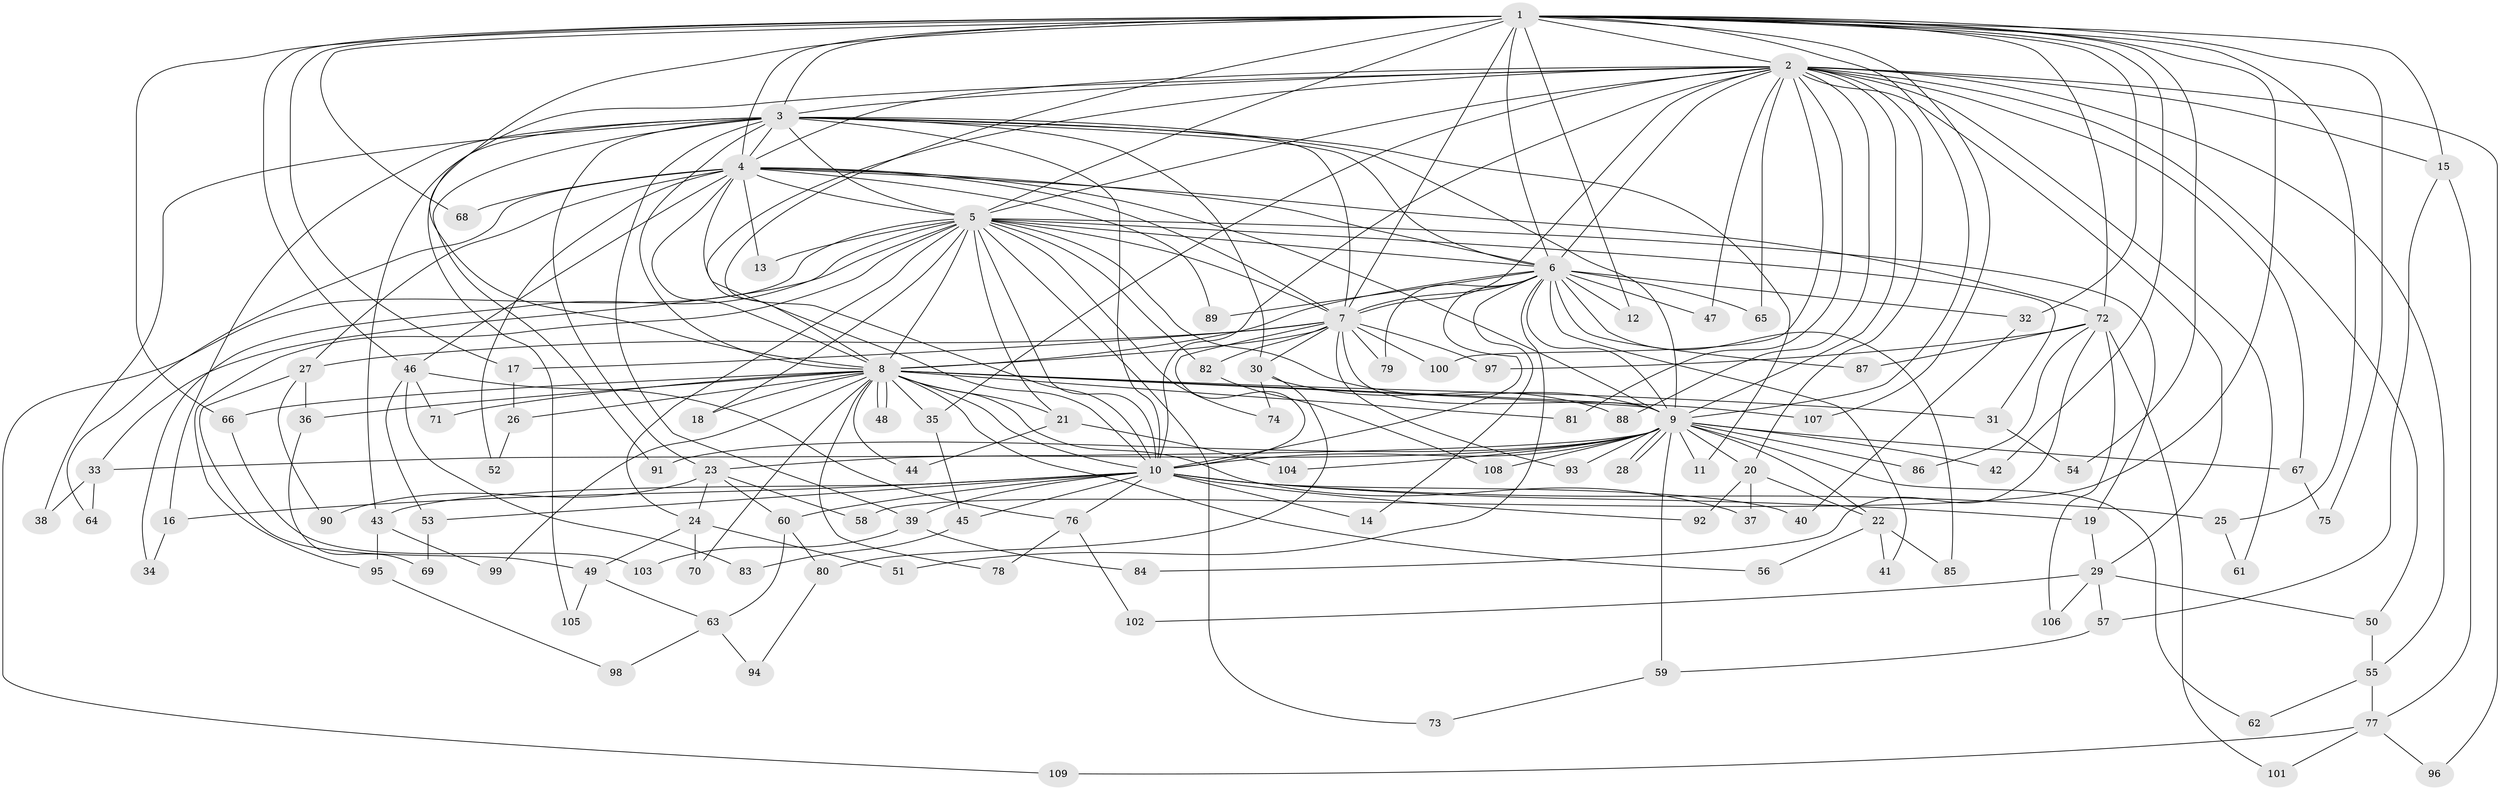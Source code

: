 // coarse degree distribution, {22: 0.03076923076923077, 16: 0.03076923076923077, 20: 0.046153846153846156, 18: 0.015384615384615385, 25: 0.015384615384615385, 2: 0.49230769230769234, 4: 0.13846153846153847, 3: 0.1076923076923077, 7: 0.03076923076923077, 8: 0.03076923076923077, 5: 0.03076923076923077, 6: 0.03076923076923077}
// Generated by graph-tools (version 1.1) at 2025/17/03/04/25 18:17:34]
// undirected, 109 vertices, 243 edges
graph export_dot {
graph [start="1"]
  node [color=gray90,style=filled];
  1;
  2;
  3;
  4;
  5;
  6;
  7;
  8;
  9;
  10;
  11;
  12;
  13;
  14;
  15;
  16;
  17;
  18;
  19;
  20;
  21;
  22;
  23;
  24;
  25;
  26;
  27;
  28;
  29;
  30;
  31;
  32;
  33;
  34;
  35;
  36;
  37;
  38;
  39;
  40;
  41;
  42;
  43;
  44;
  45;
  46;
  47;
  48;
  49;
  50;
  51;
  52;
  53;
  54;
  55;
  56;
  57;
  58;
  59;
  60;
  61;
  62;
  63;
  64;
  65;
  66;
  67;
  68;
  69;
  70;
  71;
  72;
  73;
  74;
  75;
  76;
  77;
  78;
  79;
  80;
  81;
  82;
  83;
  84;
  85;
  86;
  87;
  88;
  89;
  90;
  91;
  92;
  93;
  94;
  95;
  96;
  97;
  98;
  99;
  100;
  101;
  102;
  103;
  104;
  105;
  106;
  107;
  108;
  109;
  1 -- 2;
  1 -- 3;
  1 -- 4;
  1 -- 5;
  1 -- 6;
  1 -- 7;
  1 -- 8;
  1 -- 9;
  1 -- 10;
  1 -- 12;
  1 -- 15;
  1 -- 17;
  1 -- 25;
  1 -- 32;
  1 -- 42;
  1 -- 46;
  1 -- 54;
  1 -- 58;
  1 -- 66;
  1 -- 68;
  1 -- 72;
  1 -- 75;
  1 -- 107;
  2 -- 3;
  2 -- 4;
  2 -- 5;
  2 -- 6;
  2 -- 7;
  2 -- 8;
  2 -- 9;
  2 -- 10;
  2 -- 15;
  2 -- 20;
  2 -- 29;
  2 -- 35;
  2 -- 47;
  2 -- 50;
  2 -- 55;
  2 -- 61;
  2 -- 65;
  2 -- 67;
  2 -- 81;
  2 -- 88;
  2 -- 96;
  2 -- 100;
  2 -- 105;
  3 -- 4;
  3 -- 5;
  3 -- 6;
  3 -- 7;
  3 -- 8;
  3 -- 9;
  3 -- 10;
  3 -- 11;
  3 -- 16;
  3 -- 23;
  3 -- 30;
  3 -- 38;
  3 -- 39;
  3 -- 43;
  3 -- 91;
  4 -- 5;
  4 -- 6;
  4 -- 7;
  4 -- 8;
  4 -- 9;
  4 -- 10;
  4 -- 13;
  4 -- 27;
  4 -- 46;
  4 -- 52;
  4 -- 64;
  4 -- 68;
  4 -- 72;
  4 -- 89;
  5 -- 6;
  5 -- 7;
  5 -- 8;
  5 -- 9;
  5 -- 10;
  5 -- 13;
  5 -- 18;
  5 -- 19;
  5 -- 21;
  5 -- 24;
  5 -- 31;
  5 -- 33;
  5 -- 34;
  5 -- 73;
  5 -- 74;
  5 -- 82;
  5 -- 95;
  5 -- 109;
  6 -- 7;
  6 -- 8;
  6 -- 9;
  6 -- 10;
  6 -- 12;
  6 -- 14;
  6 -- 32;
  6 -- 41;
  6 -- 47;
  6 -- 51;
  6 -- 65;
  6 -- 79;
  6 -- 85;
  6 -- 87;
  6 -- 89;
  7 -- 8;
  7 -- 9;
  7 -- 10;
  7 -- 17;
  7 -- 27;
  7 -- 30;
  7 -- 79;
  7 -- 82;
  7 -- 93;
  7 -- 97;
  7 -- 100;
  8 -- 9;
  8 -- 10;
  8 -- 18;
  8 -- 21;
  8 -- 26;
  8 -- 31;
  8 -- 35;
  8 -- 36;
  8 -- 37;
  8 -- 44;
  8 -- 48;
  8 -- 48;
  8 -- 56;
  8 -- 66;
  8 -- 70;
  8 -- 71;
  8 -- 78;
  8 -- 81;
  8 -- 99;
  8 -- 107;
  9 -- 10;
  9 -- 11;
  9 -- 20;
  9 -- 22;
  9 -- 23;
  9 -- 28;
  9 -- 28;
  9 -- 33;
  9 -- 42;
  9 -- 59;
  9 -- 62;
  9 -- 67;
  9 -- 86;
  9 -- 91;
  9 -- 93;
  9 -- 104;
  9 -- 108;
  10 -- 14;
  10 -- 16;
  10 -- 19;
  10 -- 25;
  10 -- 39;
  10 -- 40;
  10 -- 43;
  10 -- 45;
  10 -- 53;
  10 -- 60;
  10 -- 76;
  10 -- 92;
  15 -- 57;
  15 -- 77;
  16 -- 34;
  17 -- 26;
  19 -- 29;
  20 -- 22;
  20 -- 37;
  20 -- 92;
  21 -- 44;
  21 -- 104;
  22 -- 41;
  22 -- 56;
  22 -- 85;
  23 -- 24;
  23 -- 58;
  23 -- 60;
  23 -- 90;
  24 -- 49;
  24 -- 51;
  24 -- 70;
  25 -- 61;
  26 -- 52;
  27 -- 36;
  27 -- 49;
  27 -- 90;
  29 -- 50;
  29 -- 57;
  29 -- 102;
  29 -- 106;
  30 -- 74;
  30 -- 80;
  30 -- 88;
  31 -- 54;
  32 -- 40;
  33 -- 38;
  33 -- 64;
  35 -- 45;
  36 -- 69;
  39 -- 84;
  39 -- 103;
  43 -- 95;
  43 -- 99;
  45 -- 83;
  46 -- 53;
  46 -- 71;
  46 -- 76;
  46 -- 83;
  49 -- 63;
  49 -- 105;
  50 -- 55;
  53 -- 69;
  55 -- 62;
  55 -- 77;
  57 -- 59;
  59 -- 73;
  60 -- 63;
  60 -- 80;
  63 -- 94;
  63 -- 98;
  66 -- 103;
  67 -- 75;
  72 -- 84;
  72 -- 86;
  72 -- 87;
  72 -- 97;
  72 -- 101;
  72 -- 106;
  76 -- 78;
  76 -- 102;
  77 -- 96;
  77 -- 101;
  77 -- 109;
  80 -- 94;
  82 -- 108;
  95 -- 98;
}

